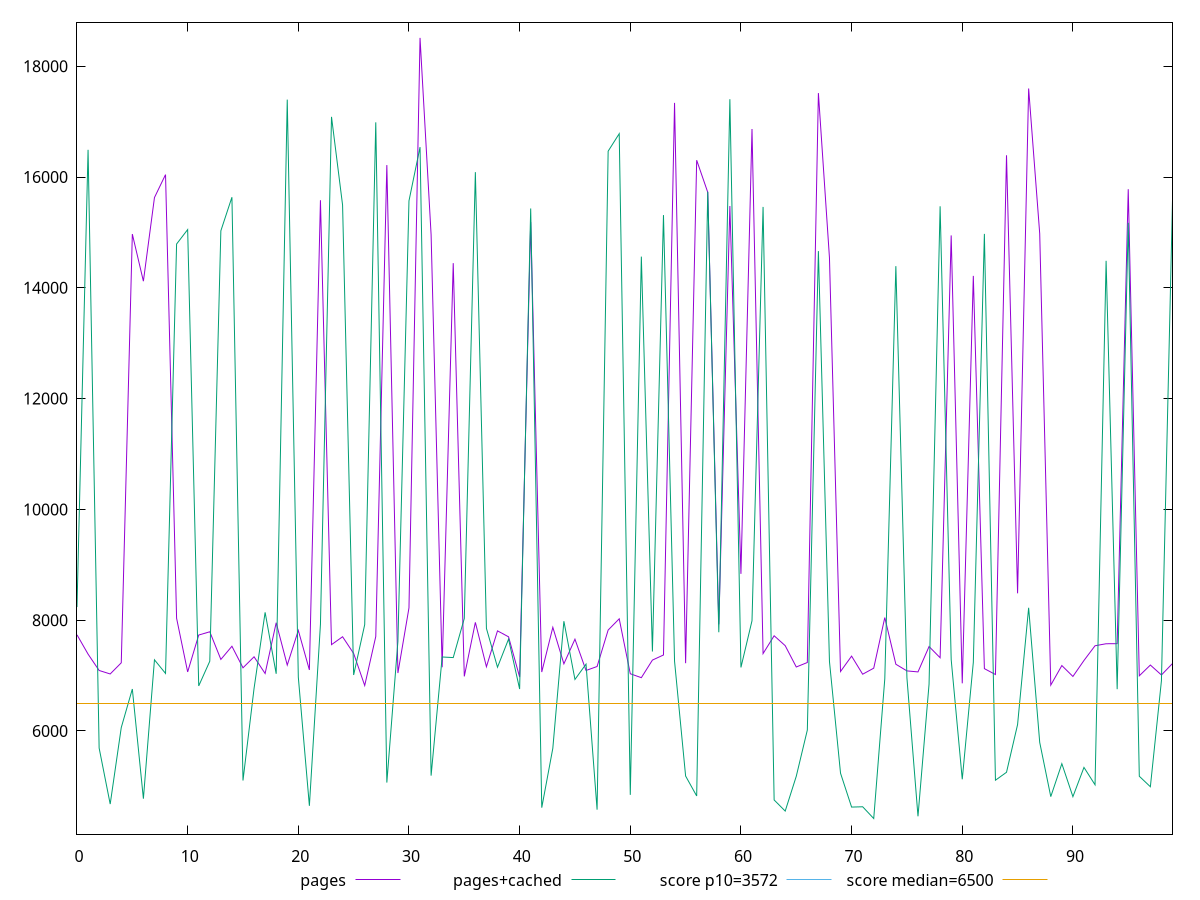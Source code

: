 reset

$pages <<EOF
0 7735.402000000001
1 7387.072
2 7091.926000000001
3 7029.02
4 7230.452999999999
5 14970.38
6 14119.572000000004
7 15629.553
8 16043.4
9 8034.370999999999
10 7065.869999999999
11 7731.612999999999
12 7790.692999999998
13 7291.3499999999985
14 7529.200999999999
15 7140.094000000001
16 7339.131
17 7037.291
18 7953.951999999998
19 7189.188
20 7815.021999999998
21 7101.7930000000015
22 15582.121999999998
23 7558.529999999999
24 7700.8859999999995
25 7399.453000000001
26 6820.498999999998
27 7705.252000000002
28 16215.246000000001
29 7045.699999999999
30 8222.286999999997
31 18511.676999999996
32 14958.604
33 7149.632999999999
34 14445.772999999996
35 6985.142999999999
36 7960.611000000001
37 7159.250000000001
38 7807.055000000001
39 7699.515000000001
40 6973.0869999999995
41 15187.237000000001
42 7063.402000000002
43 7871.089000000002
44 7211.625000000001
45 7656.821
46 7091.608999999999
47 7163.723000000001
48 7821.574999999999
49 8024.783000000001
50 7032.804000000001
51 6961.9450000000015
52 7279.353999999999
53 7371.595999999998
54 17338.613000000005
55 7222.873
56 16303.884000000002
57 15724.914999999997
58 7924.809000000001
59 15477.379000000004
60 8836.517999999998
61 16867.567
62 7396.893000000002
63 7718.450000000001
64 7539.783
65 7154.965000000002
66 7235.796000000001
67 17515.519999999997
68 14541.012
69 7073.388000000003
70 7350.973000000001
71 7024.318999999999
72 7133.6320000000005
73 8047.112000000001
74 7204.464000000001
75 7084.374000000002
76 7065.9360000000015
77 7523.622
78 7322.044999999999
79 14946.152999999998
80 6860.366000000001
81 14215.997999999996
82 7125.099999999999
83 7019.048999999999
84 16393.281
85 8484.432999999999
86 17598.064000000002
87 14977.934000000001
88 6827.613999999999
89 7181.043999999998
90 6984.030000000002
91 7272.547000000002
92 7538.254
93 7574.393999999999
94 7575.9890000000005
95 15780.708999999993
96 6995.801
97 7190.0160000000005
98 7010.685999999999
99 7217.614
EOF

$pagesCached <<EOF
0 8236.918000000001
1 16491.578
2 5691.62
3 4679.995000000001
4 6061.567
5 6756.932999999999
6 4777.722000000002
7 7284.393000000001
8 7038.508999999998
9 14790.872000000001
10 15051.339000000002
11 6813.044999999998
12 7259.156999999998
13 15029.211
14 15635.638000000004
15 5105.389000000002
16 6767.479999999999
17 8141.588000000001
18 7032.369
19 17397.574999999993
20 6972.521000000001
21 4648.91
22 7925.786
23 17086.377
24 15494.267000000003
25 7010.688999999999
26 7919.438
27 16987.649999999994
28 5068.165999999999
29 7617.597999999998
30 15569.841999999997
31 16540.452000000005
32 5193.364
33 7335.335
34 7324.706999999999
35 8031.533
36 16087.75
37 7851.7829999999985
38 7150.808
39 7658.273
40 6756.898000000001
41 15431.888999999997
42 4615.023999999999
43 5687.057000000001
44 7981.1849999999995
45 6929.971999999999
46 7206.236000000001
47 4578.951
48 16466.987999999998
49 16782.553000000004
50 4846.164000000001
51 14563.418000000001
52 7433.560999999999
53 15313.426000000003
54 7258.511000000001
55 5186.149000000001
56 4826.5019999999995
57 15734.144999999999
58 7782.127000000001
59 17404.424
60 7147.004999999999
61 7989.871000000001
62 15460.627
63 4754.215999999999
64 4553.8189999999995
65 5181.951
66 6016.265
67 14663.821999999998
68 7253.983999999999
69 5237.571
70 4625.779
71 4631.418
72 4419.302
73 6940.884
74 14391.831000000002
75 6958.899
76 4460.067
77 6844.503999999999
78 15471.990999999998
79 7288.896000000001
80 5127.802
81 7238.635
82 14974.068000000001
83 5111.047999999999
84 5254.0070000000005
85 6115.131
86 8223.513
87 5793.634999999999
88 4814.149999999999
89 5409.267
90 4813.899000000001
91 5341.939999999999
92 5028.246000000001
93 14487.729000000003
94 6754.125
95 15173.671999999997
96 5182.232
97 4993.119
98 6906.503999999999
99 15577.395
EOF

set key outside below
set xrange [0:99]
set yrange [4137.4545:18793.524499999996]
set trange [4137.4545:18793.524499999996]
set terminal svg size 640, 520 enhanced background rgb 'white'
set output "report_00013_2021-02-09T12-04-24.940Z/first-cpu-idle/comparison/line/0_vs_1.svg"

plot $pages title "pages" with line, \
     $pagesCached title "pages+cached" with line, \
     3572 title "score p10=3572", \
     6500 title "score median=6500"

reset
